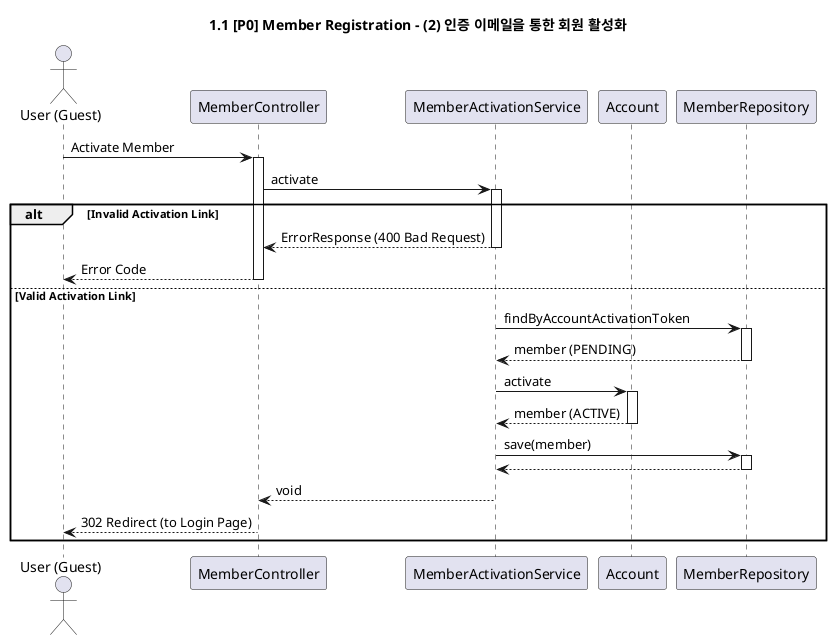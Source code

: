 @startuml

title 1.1 [P0] Member Registration - (2) 인증 이메일을 통한 회원 활성화

actor "User (Guest)" as User
participant "MemberController" as Controller
participant "MemberActivationService" as AppService
participant "Account" as AccountDomain
participant "MemberRepository" as Repository

User -> Controller: Activate Member
activate Controller

Controller -> AppService: activate
activate AppService

alt Invalid Activation Link
    AppService --> Controller: ErrorResponse (400 Bad Request)
    deactivate AppService
    Controller --> User: Error Code
    deactivate Controller
else Valid Activation Link

AppService -> Repository: findByAccountActivationToken
activate Repository
Repository --> AppService: member (PENDING)
deactivate Repository

AppService -> AccountDomain: activate
activate AccountDomain
AccountDomain --> AppService: member (ACTIVE)
deactivate AccountDomain

AppService -> Repository: save(member)
activate Repository
Repository --> AppService
deactivate Repository

AppService --> Controller: void
deactivate AppService

Controller --> User: 302 Redirect (to Login Page)
deactivate Controller

end

@enduml